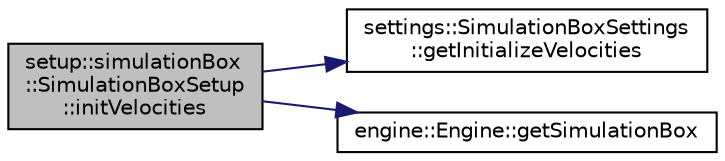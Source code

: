 digraph "setup::simulationBox::SimulationBoxSetup::initVelocities"
{
 // LATEX_PDF_SIZE
  edge [fontname="Helvetica",fontsize="10",labelfontname="Helvetica",labelfontsize="10"];
  node [fontname="Helvetica",fontsize="10",shape=record];
  rankdir="LR";
  Node1 [label="setup::simulationBox\l::SimulationBoxSetup\l::initVelocities",height=0.2,width=0.4,color="black", fillcolor="grey75", style="filled", fontcolor="black",tooltip="Initialize the velocities of the simulation box."];
  Node1 -> Node2 [color="midnightblue",fontsize="10",style="solid",fontname="Helvetica"];
  Node2 [label="settings::SimulationBoxSettings\l::getInitializeVelocities",height=0.2,width=0.4,color="black", fillcolor="white", style="filled",URL="$classsettings_1_1SimulationBoxSettings.html#a1965edbfdf3886c3d14e2b218ca91802",tooltip=" "];
  Node1 -> Node3 [color="midnightblue",fontsize="10",style="solid",fontname="Helvetica"];
  Node3 [label="engine::Engine::getSimulationBox",height=0.2,width=0.4,color="black", fillcolor="white", style="filled",URL="$classengine_1_1Engine.html#ace473cd47266e64aee716132e724bfbc",tooltip=" "];
}
